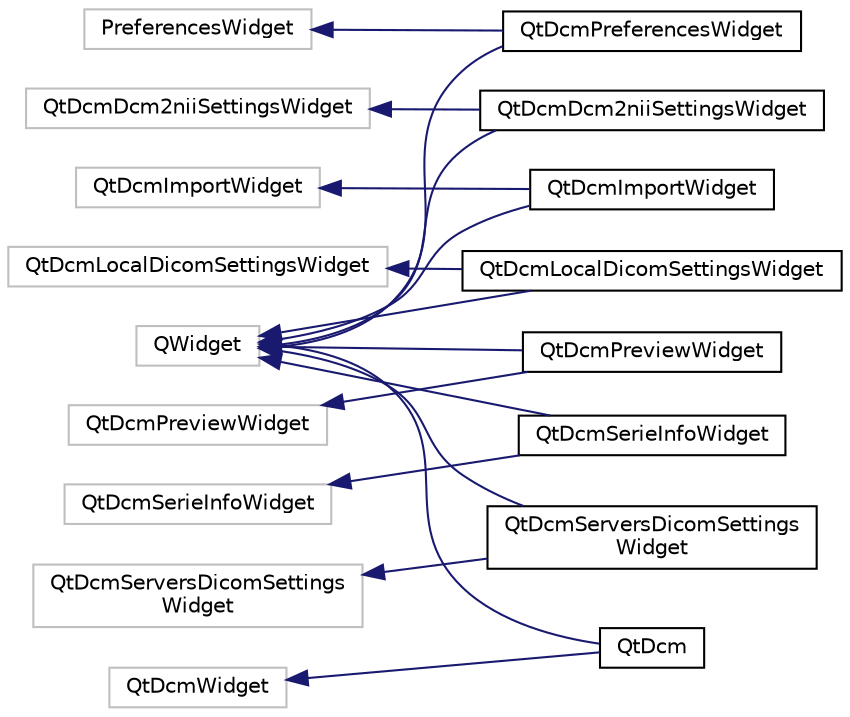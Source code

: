digraph "Graphical Class Hierarchy"
{
  edge [fontname="Helvetica",fontsize="10",labelfontname="Helvetica",labelfontsize="10"];
  node [fontname="Helvetica",fontsize="10",shape=record];
  rankdir="LR";
  Node1 [label="PreferencesWidget",height=0.2,width=0.4,color="grey75", fillcolor="white", style="filled"];
  Node1 -> Node2 [dir="back",color="midnightblue",fontsize="10",style="solid",fontname="Helvetica"];
  Node2 [label="QtDcmPreferencesWidget",height=0.2,width=0.4,color="black", fillcolor="white", style="filled",URL="$classQtDcmPreferencesWidget.html"];
  Node3 [label="QtDcmDcm2niiSettingsWidget",height=0.2,width=0.4,color="grey75", fillcolor="white", style="filled"];
  Node3 -> Node4 [dir="back",color="midnightblue",fontsize="10",style="solid",fontname="Helvetica"];
  Node4 [label="QtDcmDcm2niiSettingsWidget",height=0.2,width=0.4,color="black", fillcolor="white", style="filled",URL="$classQtDcmDcm2niiSettingsWidget.html"];
  Node5 [label="QtDcmImportWidget",height=0.2,width=0.4,color="grey75", fillcolor="white", style="filled"];
  Node5 -> Node6 [dir="back",color="midnightblue",fontsize="10",style="solid",fontname="Helvetica"];
  Node6 [label="QtDcmImportWidget",height=0.2,width=0.4,color="black", fillcolor="white", style="filled",URL="$classQtDcmImportWidget.html"];
  Node7 [label="QtDcmLocalDicomSettingsWidget",height=0.2,width=0.4,color="grey75", fillcolor="white", style="filled"];
  Node7 -> Node8 [dir="back",color="midnightblue",fontsize="10",style="solid",fontname="Helvetica"];
  Node8 [label="QtDcmLocalDicomSettingsWidget",height=0.2,width=0.4,color="black", fillcolor="white", style="filled",URL="$classQtDcmLocalDicomSettingsWidget.html"];
  Node9 [label="QtDcmPreviewWidget",height=0.2,width=0.4,color="grey75", fillcolor="white", style="filled"];
  Node9 -> Node10 [dir="back",color="midnightblue",fontsize="10",style="solid",fontname="Helvetica"];
  Node10 [label="QtDcmPreviewWidget",height=0.2,width=0.4,color="black", fillcolor="white", style="filled",URL="$classQtDcmPreviewWidget.html"];
  Node11 [label="QtDcmSerieInfoWidget",height=0.2,width=0.4,color="grey75", fillcolor="white", style="filled"];
  Node11 -> Node12 [dir="back",color="midnightblue",fontsize="10",style="solid",fontname="Helvetica"];
  Node12 [label="QtDcmSerieInfoWidget",height=0.2,width=0.4,color="black", fillcolor="white", style="filled",URL="$classQtDcmSerieInfoWidget.html"];
  Node13 [label="QtDcmServersDicomSettings\lWidget",height=0.2,width=0.4,color="grey75", fillcolor="white", style="filled"];
  Node13 -> Node14 [dir="back",color="midnightblue",fontsize="10",style="solid",fontname="Helvetica"];
  Node14 [label="QtDcmServersDicomSettings\lWidget",height=0.2,width=0.4,color="black", fillcolor="white", style="filled",URL="$classQtDcmServersDicomSettingsWidget.html"];
  Node15 [label="QtDcmWidget",height=0.2,width=0.4,color="grey75", fillcolor="white", style="filled"];
  Node15 -> Node16 [dir="back",color="midnightblue",fontsize="10",style="solid",fontname="Helvetica"];
  Node16 [label="QtDcm",height=0.2,width=0.4,color="black", fillcolor="white", style="filled",URL="$classQtDcm.html",tooltip="This class contains the widget for managing Dicom data. "];
  Node17 [label="QWidget",height=0.2,width=0.4,color="grey75", fillcolor="white", style="filled"];
  Node17 -> Node16 [dir="back",color="midnightblue",fontsize="10",style="solid",fontname="Helvetica"];
  Node17 -> Node4 [dir="back",color="midnightblue",fontsize="10",style="solid",fontname="Helvetica"];
  Node17 -> Node6 [dir="back",color="midnightblue",fontsize="10",style="solid",fontname="Helvetica"];
  Node17 -> Node8 [dir="back",color="midnightblue",fontsize="10",style="solid",fontname="Helvetica"];
  Node17 -> Node2 [dir="back",color="midnightblue",fontsize="10",style="solid",fontname="Helvetica"];
  Node17 -> Node10 [dir="back",color="midnightblue",fontsize="10",style="solid",fontname="Helvetica"];
  Node17 -> Node12 [dir="back",color="midnightblue",fontsize="10",style="solid",fontname="Helvetica"];
  Node17 -> Node14 [dir="back",color="midnightblue",fontsize="10",style="solid",fontname="Helvetica"];
}

